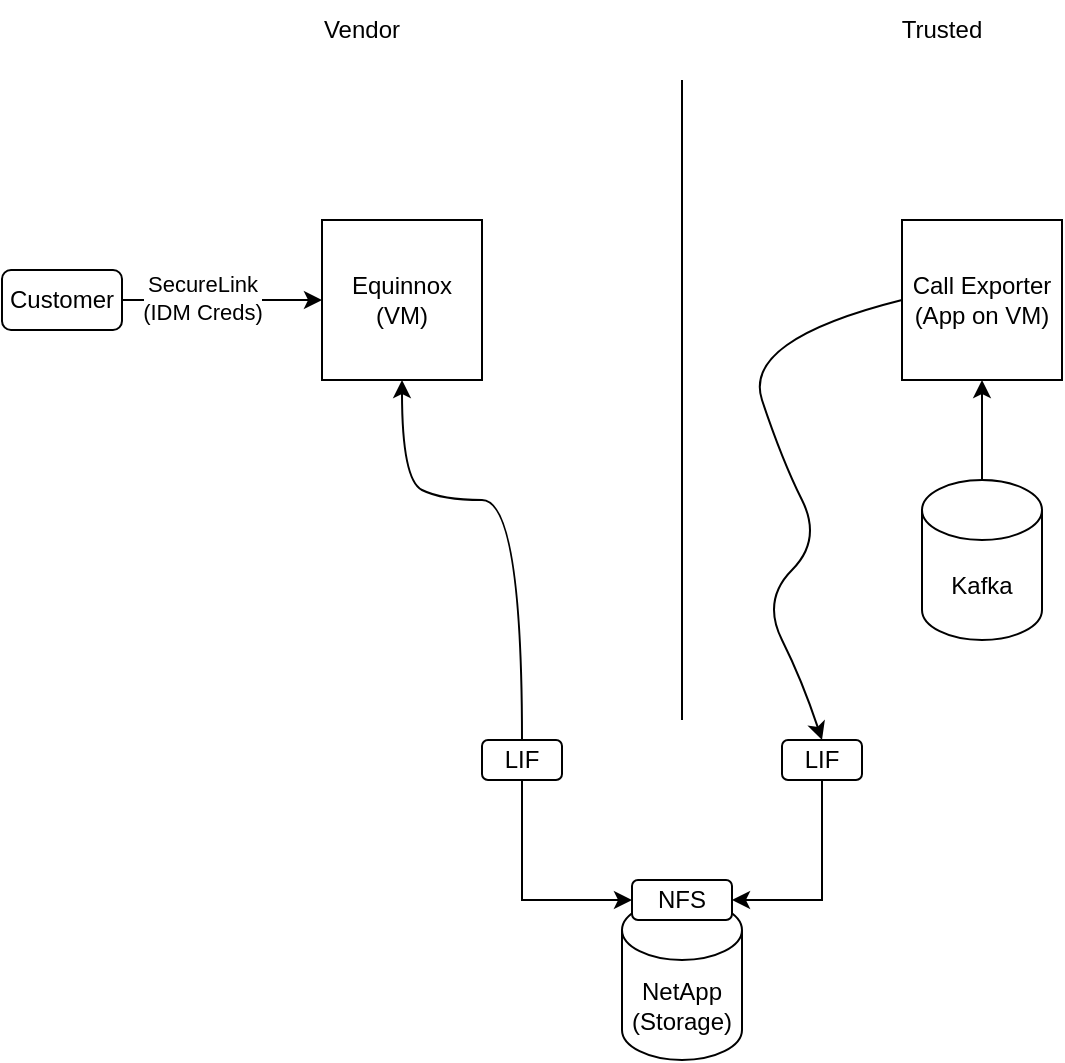 <mxfile version="20.8.20" type="github"><diagram name="Page-1" id="o8J5rAbrZ9sLXmQR8Vxw"><mxGraphModel dx="1098" dy="771" grid="1" gridSize="10" guides="1" tooltips="1" connect="1" arrows="1" fold="1" page="1" pageScale="1" pageWidth="850" pageHeight="1100" math="0" shadow="0"><root><mxCell id="0"/><mxCell id="1" parent="0"/><mxCell id="0hes7g4pIbrmlwYiFmvn-2" value="" style="endArrow=none;html=1;rounded=0;" parent="1" edge="1"><mxGeometry width="50" height="50" relative="1" as="geometry"><mxPoint x="400" y="420" as="sourcePoint"/><mxPoint x="400" y="100" as="targetPoint"/></mxGeometry></mxCell><mxCell id="0hes7g4pIbrmlwYiFmvn-4" value="Trusted" style="text;html=1;strokeColor=none;fillColor=none;align=center;verticalAlign=middle;whiteSpace=wrap;rounded=0;" parent="1" vertex="1"><mxGeometry x="500" y="60" width="60" height="30" as="geometry"/></mxCell><mxCell id="0hes7g4pIbrmlwYiFmvn-5" value="Vendor" style="text;html=1;strokeColor=none;fillColor=none;align=center;verticalAlign=middle;whiteSpace=wrap;rounded=0;" parent="1" vertex="1"><mxGeometry x="210" y="60" width="60" height="30" as="geometry"/></mxCell><mxCell id="0hes7g4pIbrmlwYiFmvn-20" style="edgeStyle=orthogonalEdgeStyle;rounded=0;orthogonalLoop=1;jettySize=auto;html=1;exitX=0.5;exitY=0;exitDx=0;exitDy=0;exitPerimeter=0;" parent="1" source="0hes7g4pIbrmlwYiFmvn-7" target="0hes7g4pIbrmlwYiFmvn-6" edge="1"><mxGeometry relative="1" as="geometry"/></mxCell><mxCell id="0hes7g4pIbrmlwYiFmvn-6" value="Call Exporter&lt;br&gt;(App on VM)" style="whiteSpace=wrap;html=1;aspect=fixed;" parent="1" vertex="1"><mxGeometry x="510" y="170" width="80" height="80" as="geometry"/></mxCell><mxCell id="0hes7g4pIbrmlwYiFmvn-7" value="Kafka" style="shape=cylinder3;whiteSpace=wrap;html=1;boundedLbl=1;backgroundOutline=1;size=15;" parent="1" vertex="1"><mxGeometry x="520" y="300" width="60" height="80" as="geometry"/></mxCell><mxCell id="0hes7g4pIbrmlwYiFmvn-8" value="NetApp&lt;br&gt;(Storage)" style="shape=cylinder3;whiteSpace=wrap;html=1;boundedLbl=1;backgroundOutline=1;size=15;" parent="1" vertex="1"><mxGeometry x="370" y="510" width="60" height="80" as="geometry"/></mxCell><mxCell id="0hes7g4pIbrmlwYiFmvn-19" style="edgeStyle=orthogonalEdgeStyle;rounded=0;orthogonalLoop=1;jettySize=auto;html=1;entryX=0;entryY=0.5;entryDx=0;entryDy=0;" parent="1" source="0hes7g4pIbrmlwYiFmvn-9" target="0hes7g4pIbrmlwYiFmvn-11" edge="1"><mxGeometry relative="1" as="geometry"><mxPoint x="360" y="510" as="targetPoint"/><Array as="points"><mxPoint x="320" y="510"/></Array></mxGeometry></mxCell><mxCell id="0hes7g4pIbrmlwYiFmvn-9" value="LIF" style="rounded=1;whiteSpace=wrap;html=1;" parent="1" vertex="1"><mxGeometry x="300" y="430" width="40" height="20" as="geometry"/></mxCell><mxCell id="0hes7g4pIbrmlwYiFmvn-17" style="edgeStyle=orthogonalEdgeStyle;rounded=0;orthogonalLoop=1;jettySize=auto;html=1;entryX=1;entryY=0.5;entryDx=0;entryDy=0;" parent="1" source="0hes7g4pIbrmlwYiFmvn-10" target="0hes7g4pIbrmlwYiFmvn-11" edge="1"><mxGeometry relative="1" as="geometry"><Array as="points"><mxPoint x="470" y="510"/></Array></mxGeometry></mxCell><mxCell id="0hes7g4pIbrmlwYiFmvn-10" value="LIF" style="rounded=1;whiteSpace=wrap;html=1;" parent="1" vertex="1"><mxGeometry x="450" y="430" width="40" height="20" as="geometry"/></mxCell><mxCell id="0hes7g4pIbrmlwYiFmvn-11" value="NFS" style="rounded=1;whiteSpace=wrap;html=1;" parent="1" vertex="1"><mxGeometry x="375" y="500" width="50" height="20" as="geometry"/></mxCell><mxCell id="0hes7g4pIbrmlwYiFmvn-15" value="" style="curved=1;endArrow=classic;html=1;rounded=0;exitX=0;exitY=0.5;exitDx=0;exitDy=0;entryX=0.5;entryY=0;entryDx=0;entryDy=0;" parent="1" source="0hes7g4pIbrmlwYiFmvn-6" target="0hes7g4pIbrmlwYiFmvn-10" edge="1"><mxGeometry width="50" height="50" relative="1" as="geometry"><mxPoint x="440" y="380" as="sourcePoint"/><mxPoint x="390" y="430" as="targetPoint"/><Array as="points"><mxPoint x="430" y="230"/><mxPoint x="450" y="290"/><mxPoint x="470" y="330"/><mxPoint x="440" y="360"/><mxPoint x="460" y="400"/></Array></mxGeometry></mxCell><mxCell id="0hes7g4pIbrmlwYiFmvn-21" value="Equinnox&lt;br&gt;(VM)" style="whiteSpace=wrap;html=1;aspect=fixed;" parent="1" vertex="1"><mxGeometry x="220" y="170" width="80" height="80" as="geometry"/></mxCell><mxCell id="0hes7g4pIbrmlwYiFmvn-22" value="" style="curved=1;endArrow=classic;html=1;rounded=0;exitX=0.5;exitY=0;exitDx=0;exitDy=0;entryX=0.5;entryY=0;entryDx=0;entryDy=0;" parent="1" source="0hes7g4pIbrmlwYiFmvn-9" edge="1"><mxGeometry width="50" height="50" relative="1" as="geometry"><mxPoint x="220" y="470" as="sourcePoint"/><mxPoint x="260" y="250" as="targetPoint"/><Array as="points"><mxPoint x="320" y="310"/><mxPoint x="280" y="310"/><mxPoint x="260" y="300"/></Array></mxGeometry></mxCell><mxCell id="0hes7g4pIbrmlwYiFmvn-27" style="edgeStyle=orthogonalEdgeStyle;rounded=0;orthogonalLoop=1;jettySize=auto;html=1;entryX=0;entryY=0.5;entryDx=0;entryDy=0;" parent="1" source="0hes7g4pIbrmlwYiFmvn-26" target="0hes7g4pIbrmlwYiFmvn-21" edge="1"><mxGeometry relative="1" as="geometry"/></mxCell><mxCell id="0hes7g4pIbrmlwYiFmvn-28" value="SecureLink&lt;br&gt;(IDM Creds)" style="edgeLabel;html=1;align=center;verticalAlign=middle;resizable=0;points=[];" parent="0hes7g4pIbrmlwYiFmvn-27" vertex="1" connectable="0"><mxGeometry x="-0.2" y="1" relative="1" as="geometry"><mxPoint as="offset"/></mxGeometry></mxCell><mxCell id="0hes7g4pIbrmlwYiFmvn-26" value="Customer" style="rounded=1;whiteSpace=wrap;html=1;" parent="1" vertex="1"><mxGeometry x="60" y="195" width="60" height="30" as="geometry"/></mxCell></root></mxGraphModel></diagram></mxfile>